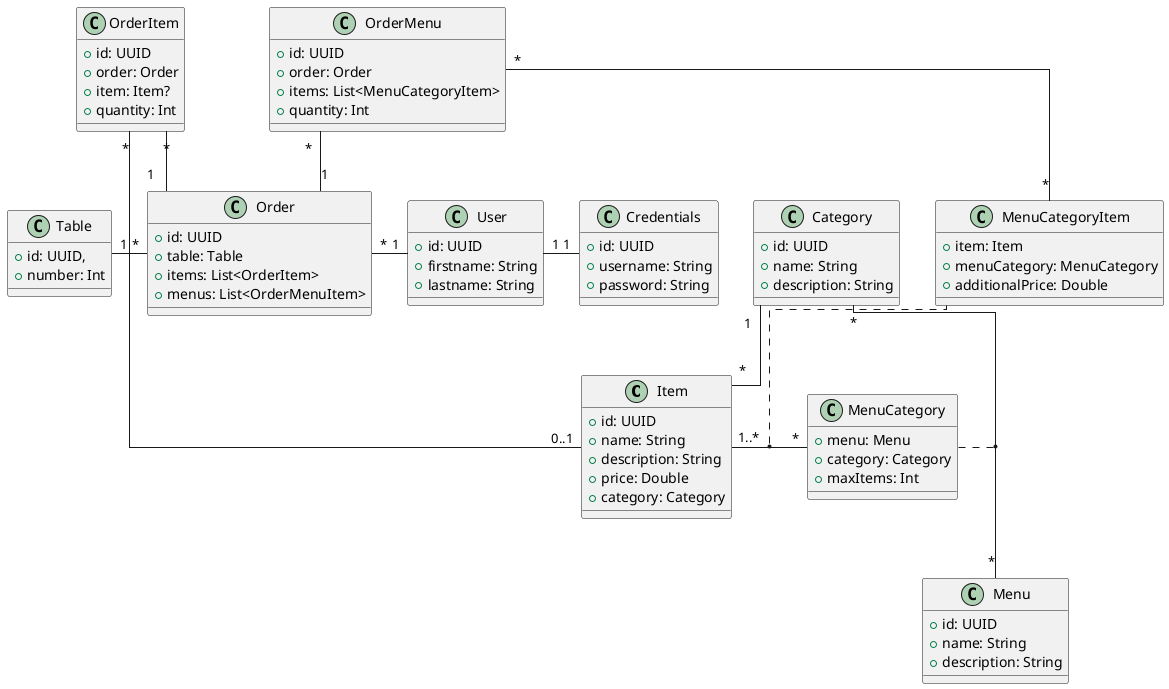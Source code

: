 @startuml
'https://plantuml.com/class-diagram

skinparam linetype ortho

' Classes
' =======

class Item {
    + id: UUID
    + name: String
    + description: String
    + price: Double
    + category: Category
}

class Category {
    + id: UUID
    + name: String
    + description: String
}

class Menu {
    + id: UUID
    + name: String
    + description: String
}

class MenuCategory {
    + menu: Menu
    + category: Category
    + maxItems: Int
}

class MenuCategoryItem {
    + item: Item
    + menuCategory: MenuCategory
    + additionalPrice: Double
}

class Order {
    + id: UUID
    + table: Table
    + items: List<OrderItem>
    + menus: List<OrderMenuItem>
}

class OrderItem {
    + id: UUID
    + order: Order
    + item: Item?
    + quantity: Int
}

class OrderMenu {
    + id: UUID
    + order: Order
    + items: List<MenuCategoryItem>
    + quantity: Int
}

class User {
    + id: UUID
    + firstname: String
    + lastname: String
}

class Credentials {
    + id: UUID
    + username: String
    + password: String
}

class Table {
    + id: UUID,
    + number: Int
}

' Relations
' =========


Category "1" - "*" Item

Category "*" -- "*" Menu

MenuCategory ... (Category, Menu)

Item "1..*" - "*" MenuCategory

MenuCategoryItem ... (Item, MenuCategory)

OrderItem "*" --- "0..1" Item

Order "*" - "1" User

OrderItem "*" - "1" Order

OrderMenu "*" -- "1" Order

OrderMenu "*" -- "*" MenuCategoryItem

Table "1" - "*" Order

User "1" - "1" Credentials

@enduml
